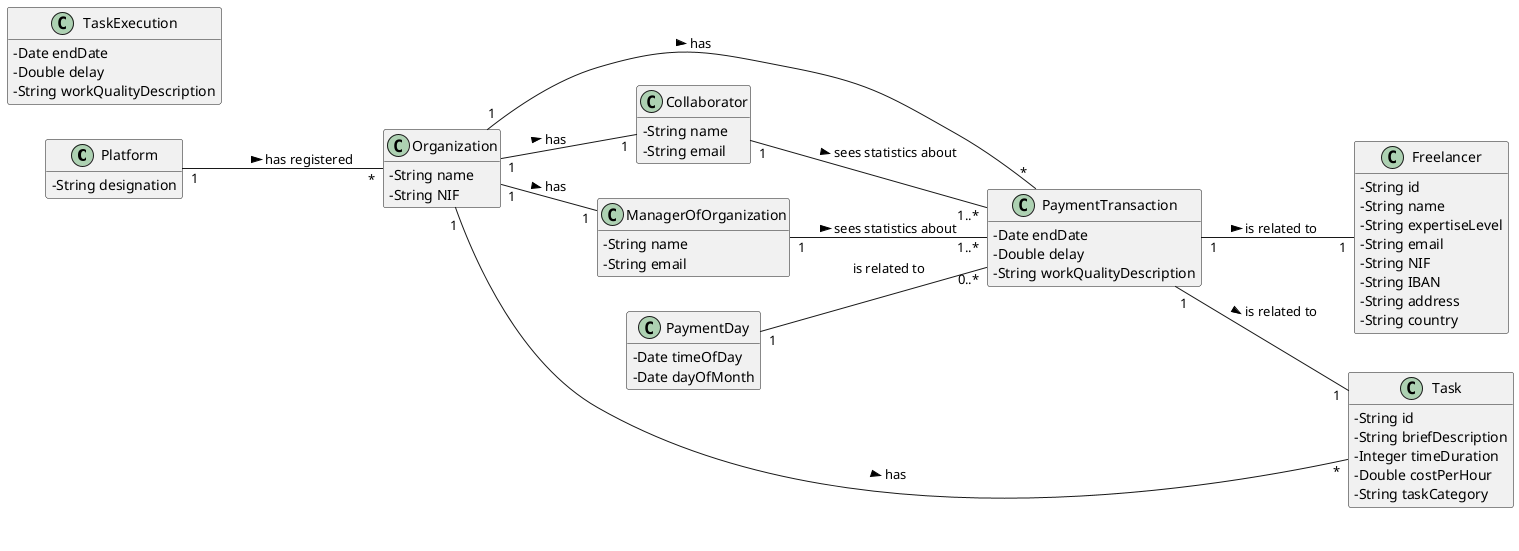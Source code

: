 @startuml
skinparam classAttributeIconSize 0
hide methods
left to right direction

class Platform {
  -String designation
}

class Organization {
  -String name
  -String NIF
}

class Collaborator {
  -String name
  -String email
}


class Freelancer {
  -String id
  -String name
  -String expertiseLevel
  -String email
  -String NIF
  -String IBAN
  -String address
  -String country
  }

class Task {
 -String id
 -String briefDescription
 -Integer timeDuration
 -Double costPerHour
 -String taskCategory
}

class TaskExecution {
 -Date endDate
 -Double delay
 -String workQualityDescription
}

class PaymentTransaction{
  -Date endDate
  -Double delay
  -String workQualityDescription
}

class ManagerOfOrganization {
  -String name
  -String email
}

class PaymentDay {
  -Date timeOfDay
  -Date dayOfMonth
}

Platform "1" -- "*" Organization : has registered >

Organization "1" -- "1" ManagerOfOrganization : has >
Organization "1" -- "1" Collaborator: has >
Organization "1" -- "*" Task: has >
Organization "1" -- "*" PaymentTransaction: has >

Collaborator "1" -- "1..*" PaymentTransaction: sees statistics about >

ManagerOfOrganization "1" -- "1..*" PaymentTransaction: sees statistics about >

PaymentTransaction "1" -- "1" Freelancer: is related to >
PaymentTransaction "1" -- "1" Task: is related to >


PaymentDay "1" -- "0..*" PaymentTransaction : is related to

@enduml
